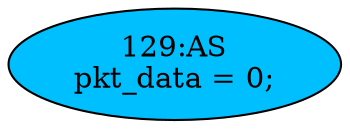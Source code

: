 strict digraph "" {
	node [label="\N"];
	"129:AS"	 [ast="<pyverilog.vparser.ast.Assign object at 0x7f9ff6c6a950>",
		def_var="['pkt_data']",
		fillcolor=deepskyblue,
		label="129:AS
pkt_data = 0;",
		statements="[]",
		style=filled,
		typ=Assign,
		use_var="[]"];
}
